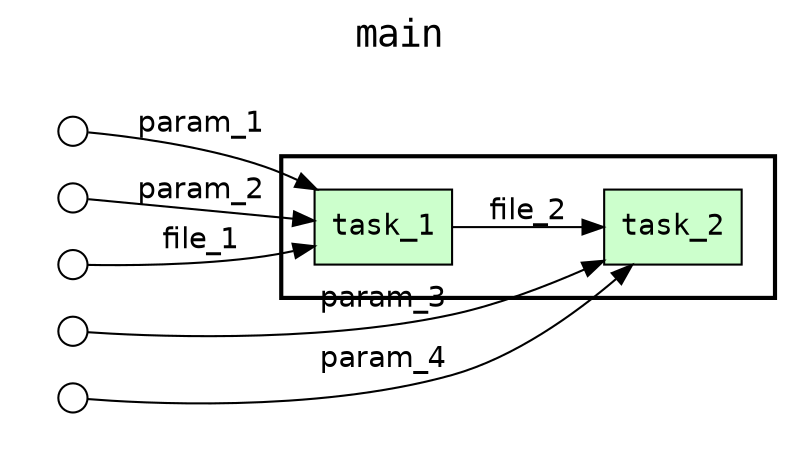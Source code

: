 digraph Workflow {
rankdir=LR
fontname=Courier; fontsize=18; labelloc=t
label=main
subgraph cluster_workflow_box_outer { label=""; color=black; penwidth=2
subgraph cluster_workflow_box_inner { label=""; color=white
node[shape=box style=filled fillcolor="#CCFFCC" peripheries=1 fontname=Courier]
task_1
task_2
edge[fontname=Helvetica]
task_1 -> task_2 [label=file_2]
}}
subgraph cluster_input_ports_group_outer { label=""; color=white
subgraph cluster_input_ports_group_inner { label=""; color=white
node[shape=circle style=filled fillcolor="#FFFFFF" peripheries=1 fontname=Courier width=0.2]
param_1_input_port [label=""]
param_2_input_port [label=""]
param_3_input_port [label=""]
param_4_input_port [label=""]
file_1_input_port [label=""]
}}
edge[fontname=Helvetica]
param_1_input_port -> task_1 [label=param_1]
param_2_input_port -> task_1 [label=param_2]
file_1_input_port -> task_1 [label=file_1]
param_3_input_port -> task_2 [label=param_3]
param_4_input_port -> task_2 [label=param_4]
}
